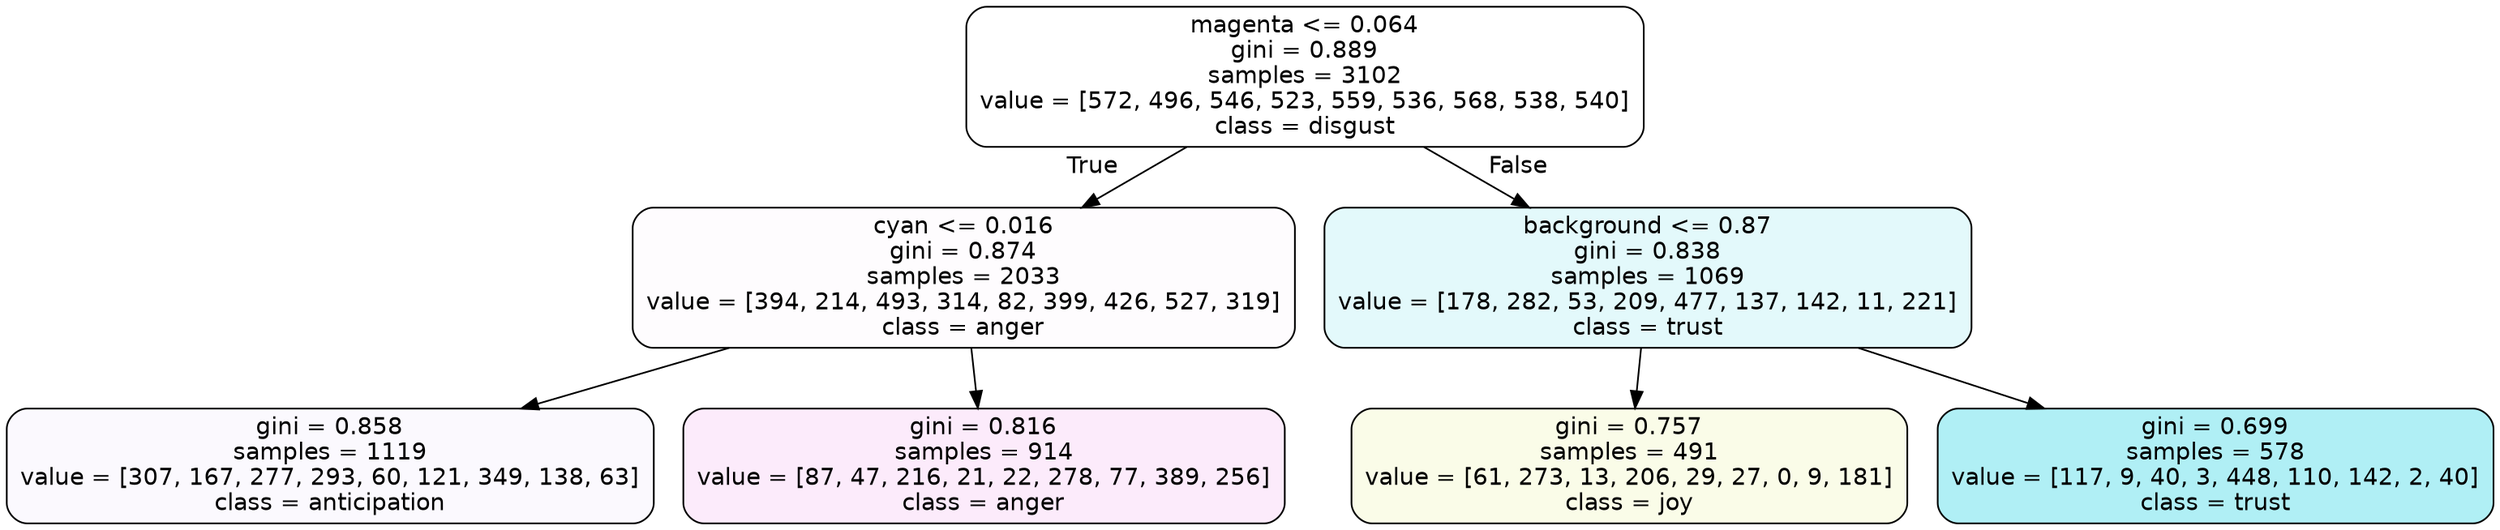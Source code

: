 digraph Tree {
node [shape=box, style="filled, rounded", color="black", fontname=helvetica] ;
edge [fontname=helvetica] ;
0 [label="magenta <= 0.064\ngini = 0.889\nsamples = 3102\nvalue = [572, 496, 546, 523, 559, 536, 568, 538, 540]\nclass = disgust", fillcolor="#e5813900"] ;
1 [label="cyan <= 0.016\ngini = 0.874\nsamples = 2033\nvalue = [394, 214, 493, 314, 82, 399, 426, 527, 319]\nclass = anger", fillcolor="#e539d703"] ;
0 -> 1 [labeldistance=2.5, labelangle=45, headlabel="True"] ;
2 [label="gini = 0.858\nsamples = 1119\nvalue = [307, 167, 277, 293, 60, 121, 349, 138, 63]\nclass = anticipation", fillcolor="#8139e507"] ;
1 -> 2 ;
3 [label="gini = 0.816\nsamples = 914\nvalue = [87, 47, 216, 21, 22, 278, 77, 389, 256]\nclass = anger", fillcolor="#e539d719"] ;
1 -> 3 ;
4 [label="background <= 0.87\ngini = 0.838\nsamples = 1069\nvalue = [178, 282, 53, 209, 477, 137, 142, 11, 221]\nclass = trust", fillcolor="#39d7e523"] ;
0 -> 4 [labeldistance=2.5, labelangle=-45, headlabel="False"] ;
5 [label="gini = 0.757\nsamples = 491\nvalue = [61, 273, 13, 206, 29, 27, 0, 9, 181]\nclass = joy", fillcolor="#d7e5391d"] ;
4 -> 5 ;
6 [label="gini = 0.699\nsamples = 578\nvalue = [117, 9, 40, 3, 448, 110, 142, 2, 40]\nclass = trust", fillcolor="#39d7e565"] ;
4 -> 6 ;
}